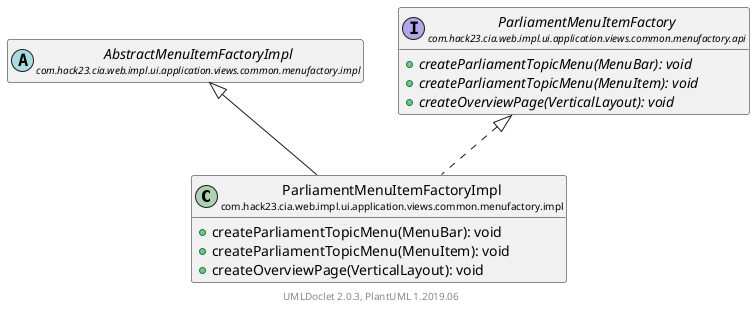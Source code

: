 @startuml
    set namespaceSeparator none
    hide empty fields
    hide empty methods

    class "<size:14>ParliamentMenuItemFactoryImpl\n<size:10>com.hack23.cia.web.impl.ui.application.views.common.menufactory.impl" as com.hack23.cia.web.impl.ui.application.views.common.menufactory.impl.ParliamentMenuItemFactoryImpl [[ParliamentMenuItemFactoryImpl.html]] {
        +createParliamentTopicMenu(MenuBar): void
        +createParliamentTopicMenu(MenuItem): void
        +createOverviewPage(VerticalLayout): void
    }

    abstract class "<size:14>AbstractMenuItemFactoryImpl\n<size:10>com.hack23.cia.web.impl.ui.application.views.common.menufactory.impl" as com.hack23.cia.web.impl.ui.application.views.common.menufactory.impl.AbstractMenuItemFactoryImpl [[AbstractMenuItemFactoryImpl.html]]
    interface "<size:14>ParliamentMenuItemFactory\n<size:10>com.hack23.cia.web.impl.ui.application.views.common.menufactory.api" as com.hack23.cia.web.impl.ui.application.views.common.menufactory.api.ParliamentMenuItemFactory [[../api/ParliamentMenuItemFactory.html]] {
        {abstract} +createParliamentTopicMenu(MenuBar): void
        {abstract} +createParliamentTopicMenu(MenuItem): void
        {abstract} +createOverviewPage(VerticalLayout): void
    }

    com.hack23.cia.web.impl.ui.application.views.common.menufactory.impl.AbstractMenuItemFactoryImpl <|-- com.hack23.cia.web.impl.ui.application.views.common.menufactory.impl.ParliamentMenuItemFactoryImpl
    com.hack23.cia.web.impl.ui.application.views.common.menufactory.api.ParliamentMenuItemFactory <|.. com.hack23.cia.web.impl.ui.application.views.common.menufactory.impl.ParliamentMenuItemFactoryImpl

    center footer UMLDoclet 2.0.3, PlantUML 1.2019.06
@enduml
